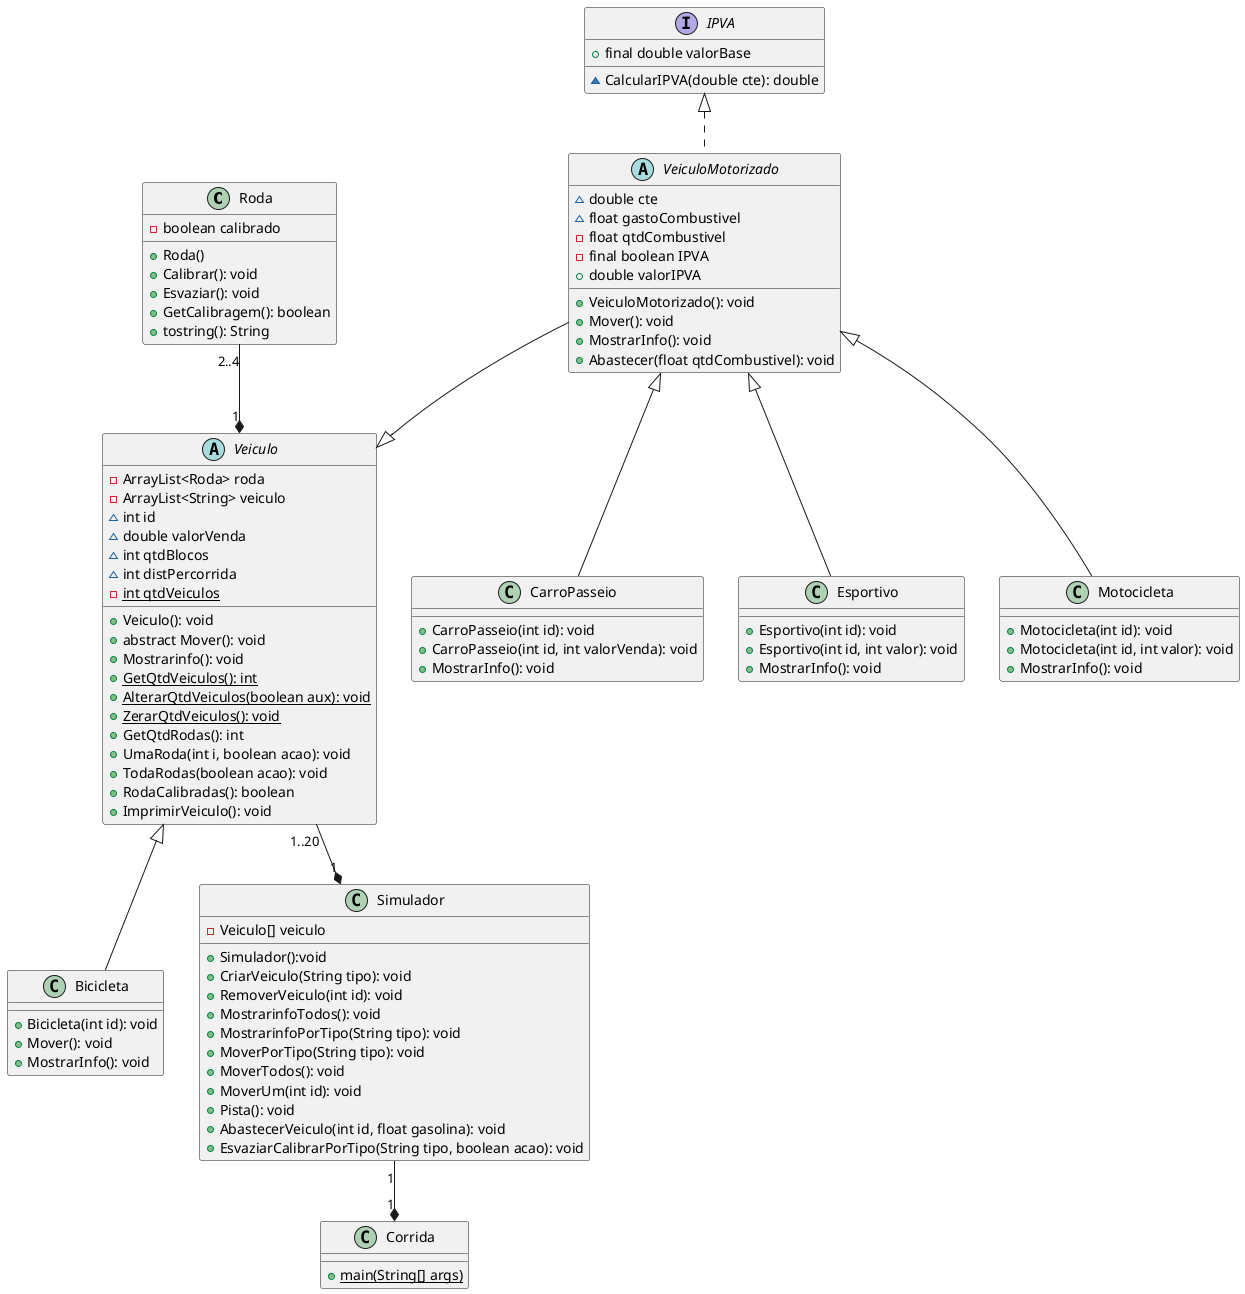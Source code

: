 @startuml
!theme _none_
class Roda{
    -boolean calibrado
    +Roda()
    +Calibrar(): void
    +Esvaziar(): void
    +GetCalibragem(): boolean
    +tostring(): String
}

abstract class Veiculo{
    -ArrayList<Roda> roda
    -ArrayList<String> veiculo
    ~int id
    ~double valorVenda
    ~int qtdBlocos
    ~int distPercorrida
    -{static} int qtdVeiculos
    +Veiculo(): void
    +abstract Mover(): void
    +Mostrarinfo(): void
    +{static}GetQtdVeiculos(): int
    +{static}AlterarQtdVeiculos(boolean aux): void
    +{static}ZerarQtdVeiculos(): void
    +GetQtdRodas(): int
    +UmaRoda(int i, boolean acao): void
    +TodaRodas(boolean acao): void
    +RodaCalibradas(): boolean
    +ImprimirVeiculo(): void
}

abstract class VeiculoMotorizado{
~double cte
~float gastoCombustivel
-float qtdCombustivel
-final boolean IPVA
+double valorIPVA
+VeiculoMotorizado(): void
+Mover(): void
+MostrarInfo(): void
+Abastecer(float qtdCombustivel): void
}

class Bicicleta{
+Bicicleta(int id): void
+Mover(): void
+MostrarInfo(): void
}

class CarroPasseio{
+CarroPasseio(int id): void
+CarroPasseio(int id, int valorVenda): void
+MostrarInfo(): void
}

class Esportivo{
+Esportivo(int id): void
+Esportivo(int id, int valor): void
+MostrarInfo(): void
}

class Motocicleta{
+Motocicleta(int id): void
+Motocicleta(int id, int valor): void
+MostrarInfo(): void
}

interface IPVA{
+final double valorBase
~CalcularIPVA(double cte): double
}


class Simulador{
    -Veiculo[] veiculo
    +Simulador():void
    +CriarVeiculo(String tipo): void
    +RemoverVeiculo(int id): void
    +MostrarinfoTodos(): void
    +MostrarinfoPorTipo(String tipo): void
    +MoverPorTipo(String tipo): void
    +MoverTodos(): void
    +MoverUm(int id): void
    +Pista(): void
    +AbastecerVeiculo(int id, float gasolina): void
    +EsvaziarCalibrarPorTipo(String tipo, boolean acao): void
}
class Corrida{
    +{static}main(String[] args)
}

Simulador "1"  --*  "1" Corrida

Roda "2..4"  --*  "1" Veiculo

Veiculo "1..20"  --*  "1" Simulador

VeiculoMotorizado --|>Veiculo

Veiculo <|--Bicicleta

VeiculoMotorizado <|--Motocicleta

VeiculoMotorizado <|--CarroPasseio

VeiculoMotorizado <|--Esportivo

IPVA <|.. VeiculoMotorizado
@enduml